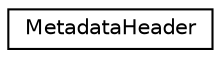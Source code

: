 digraph "Graphical Class Hierarchy"
{
  edge [fontname="Helvetica",fontsize="10",labelfontname="Helvetica",labelfontsize="10"];
  node [fontname="Helvetica",fontsize="10",shape=record];
  rankdir="LR";
  Node0 [label="MetadataHeader",height=0.2,width=0.4,color="black", fillcolor="white", style="filled",URL="$structMetadataHeader.html"];
}

